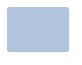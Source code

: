 @startuml

skinparam ClassBackgroundColor #LightSteelBlue
skinparam ClassFontColor #LightSteelBlue
skinparam ClassBorderColor #LightSteelBlue

skinparam ClassStereotypeFontSize 0
skinparam CircledCharacterFontSize 0
skinparam CircledCharacterRadius 0
skinparam ClassBorderThickness 0
skinparam Shadowing false

class Dummy

@enduml